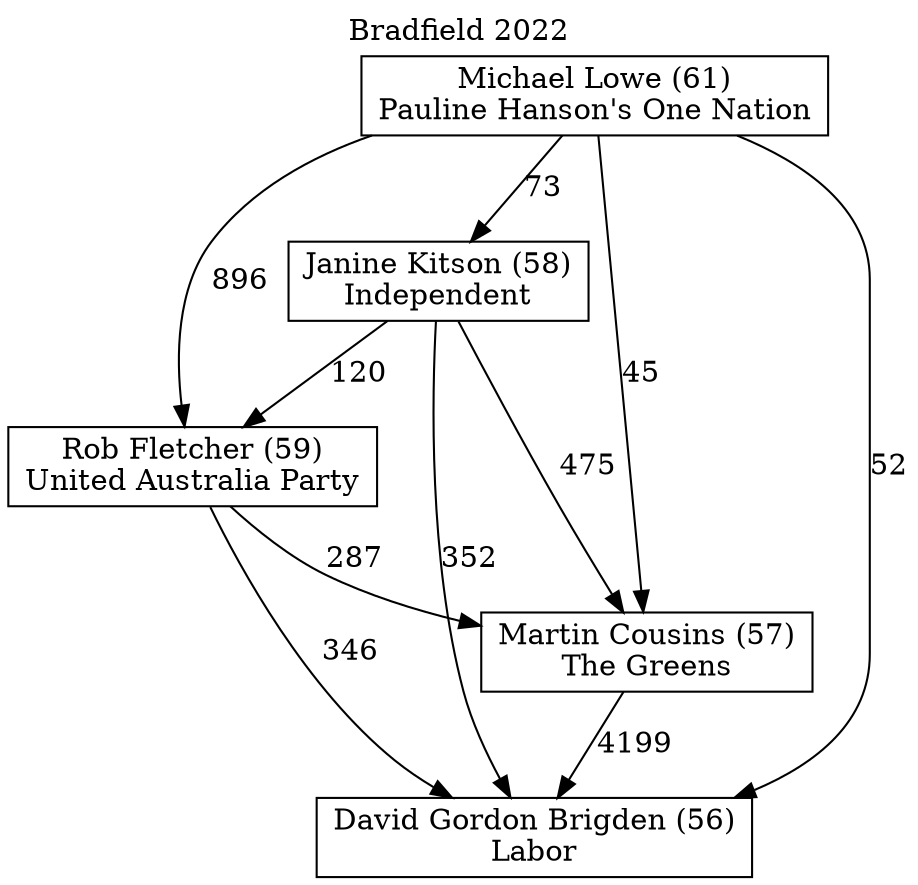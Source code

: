 // House preference flow
digraph "David Gordon Brigden (56)_Bradfield_2022" {
	graph [label="Bradfield 2022" labelloc=t mclimit=10]
	node [shape=box]
	"Janine Kitson (58)" [label="Janine Kitson (58)
Independent"]
	"Martin Cousins (57)" [label="Martin Cousins (57)
The Greens"]
	"Michael Lowe (61)" [label="Michael Lowe (61)
Pauline Hanson's One Nation"]
	"Rob Fletcher (59)" [label="Rob Fletcher (59)
United Australia Party"]
	"David Gordon Brigden (56)" [label="David Gordon Brigden (56)
Labor"]
	"Rob Fletcher (59)" -> "Martin Cousins (57)" [label=287]
	"Janine Kitson (58)" -> "David Gordon Brigden (56)" [label=352]
	"Michael Lowe (61)" -> "Janine Kitson (58)" [label=73]
	"Rob Fletcher (59)" -> "David Gordon Brigden (56)" [label=346]
	"Michael Lowe (61)" -> "David Gordon Brigden (56)" [label=52]
	"Michael Lowe (61)" -> "Martin Cousins (57)" [label=45]
	"Martin Cousins (57)" -> "David Gordon Brigden (56)" [label=4199]
	"Michael Lowe (61)" -> "Rob Fletcher (59)" [label=896]
	"Janine Kitson (58)" -> "Martin Cousins (57)" [label=475]
	"Janine Kitson (58)" -> "Rob Fletcher (59)" [label=120]
}
